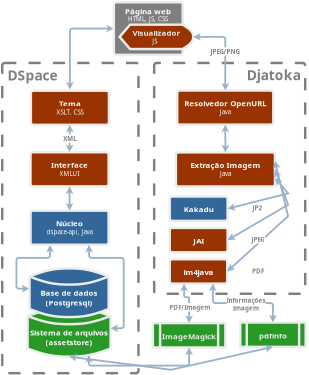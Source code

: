 <?xml version="1.0" encoding="UTF-8"?>
<dia:diagram xmlns:dia="http://www.lysator.liu.se/~alla/dia/">
  <dia:layer name="Background" visible="true" active="true">
    <dia:object type="Flowchart - Box" version="0" id="O0">
      <dia:attribute name="obj_pos">
        <dia:point val="3.801,5.777"/>
      </dia:attribute>
      <dia:attribute name="obj_bb">
        <dia:rectangle val="3.701,5.677;16.301,24.827"/>
      </dia:attribute>
      <dia:attribute name="elem_corner">
        <dia:point val="3.801,5.777"/>
      </dia:attribute>
      <dia:attribute name="elem_width">
        <dia:real val="12.401"/>
      </dia:attribute>
      <dia:attribute name="elem_height">
        <dia:real val="18.95"/>
      </dia:attribute>
      <dia:attribute name="border_width">
        <dia:real val="0.2"/>
      </dia:attribute>
      <dia:attribute name="border_color">
        <dia:color val="#7f7f7f"/>
      </dia:attribute>
      <dia:attribute name="show_background">
        <dia:boolean val="true"/>
      </dia:attribute>
      <dia:attribute name="line_style">
        <dia:enum val="1"/>
      </dia:attribute>
      <dia:attribute name="corner_radius">
        <dia:real val="0.2"/>
      </dia:attribute>
      <dia:attribute name="padding">
        <dia:real val="0.5"/>
      </dia:attribute>
      <dia:attribute name="text">
        <dia:composite type="text">
          <dia:attribute name="string">
            <dia:string>##</dia:string>
          </dia:attribute>
          <dia:attribute name="font">
            <dia:font family="UnDotum" style="80" name="Courier"/>
          </dia:attribute>
          <dia:attribute name="height">
            <dia:real val="0.8"/>
          </dia:attribute>
          <dia:attribute name="pos">
            <dia:point val="10.001,15.469"/>
          </dia:attribute>
          <dia:attribute name="color">
            <dia:color val="#000000"/>
          </dia:attribute>
          <dia:attribute name="alignment">
            <dia:enum val="1"/>
          </dia:attribute>
        </dia:composite>
      </dia:attribute>
    </dia:object>
    <dia:object type="Flowchart - Box" version="0" id="O1">
      <dia:attribute name="obj_pos">
        <dia:point val="-8.675,5.776"/>
      </dia:attribute>
      <dia:attribute name="obj_bb">
        <dia:rectangle val="-8.775,5.676;2.611,31.346"/>
      </dia:attribute>
      <dia:attribute name="elem_corner">
        <dia:point val="-8.675,5.776"/>
      </dia:attribute>
      <dia:attribute name="elem_width">
        <dia:real val="11.186"/>
      </dia:attribute>
      <dia:attribute name="elem_height">
        <dia:real val="25.47"/>
      </dia:attribute>
      <dia:attribute name="border_width">
        <dia:real val="0.2"/>
      </dia:attribute>
      <dia:attribute name="border_color">
        <dia:color val="#7f7f7f"/>
      </dia:attribute>
      <dia:attribute name="show_background">
        <dia:boolean val="true"/>
      </dia:attribute>
      <dia:attribute name="line_style">
        <dia:enum val="1"/>
      </dia:attribute>
      <dia:attribute name="corner_radius">
        <dia:real val="0.2"/>
      </dia:attribute>
      <dia:attribute name="padding">
        <dia:real val="0.5"/>
      </dia:attribute>
      <dia:attribute name="text">
        <dia:composite type="text">
          <dia:attribute name="string">
            <dia:string>##</dia:string>
          </dia:attribute>
          <dia:attribute name="font">
            <dia:font family="UnDotum" style="80" name="Courier"/>
          </dia:attribute>
          <dia:attribute name="height">
            <dia:real val="0.8"/>
          </dia:attribute>
          <dia:attribute name="pos">
            <dia:point val="-3.082,18.729"/>
          </dia:attribute>
          <dia:attribute name="color">
            <dia:color val="#000000"/>
          </dia:attribute>
          <dia:attribute name="alignment">
            <dia:enum val="1"/>
          </dia:attribute>
        </dia:composite>
      </dia:attribute>
    </dia:object>
    <dia:object type="Standard - Text" version="1" id="O2">
      <dia:attribute name="obj_pos">
        <dia:point val="21.8,-3.725"/>
      </dia:attribute>
      <dia:attribute name="obj_bb">
        <dia:rectangle val="21.8,-4.099;21.8,-3.351"/>
      </dia:attribute>
      <dia:attribute name="text">
        <dia:composite type="text">
          <dia:attribute name="string">
            <dia:string>##</dia:string>
          </dia:attribute>
          <dia:attribute name="font">
            <dia:font family="sans" style="0" name="Helvetica"/>
          </dia:attribute>
          <dia:attribute name="height">
            <dia:real val="0.8"/>
          </dia:attribute>
          <dia:attribute name="pos">
            <dia:point val="21.8,-3.504"/>
          </dia:attribute>
          <dia:attribute name="color">
            <dia:color val="#000000"/>
          </dia:attribute>
          <dia:attribute name="alignment">
            <dia:enum val="1"/>
          </dia:attribute>
        </dia:composite>
      </dia:attribute>
      <dia:attribute name="valign">
        <dia:enum val="2"/>
      </dia:attribute>
      <dia:attribute name="fill_color">
        <dia:color val="#ffffff"/>
      </dia:attribute>
      <dia:attribute name="show_background">
        <dia:boolean val="true"/>
      </dia:attribute>
    </dia:object>
    <dia:object type="Standard - Text" version="1" id="O3">
      <dia:attribute name="obj_pos">
        <dia:point val="17.854,9.757"/>
      </dia:attribute>
      <dia:attribute name="obj_bb">
        <dia:rectangle val="17.854,9.162;17.854,9.91"/>
      </dia:attribute>
      <dia:attribute name="text">
        <dia:composite type="text">
          <dia:attribute name="string">
            <dia:string>##</dia:string>
          </dia:attribute>
          <dia:attribute name="font">
            <dia:font family="sans" style="0" name="Helvetica"/>
          </dia:attribute>
          <dia:attribute name="height">
            <dia:real val="0.8"/>
          </dia:attribute>
          <dia:attribute name="pos">
            <dia:point val="17.854,9.757"/>
          </dia:attribute>
          <dia:attribute name="color">
            <dia:color val="#000000"/>
          </dia:attribute>
          <dia:attribute name="alignment">
            <dia:enum val="0"/>
          </dia:attribute>
        </dia:composite>
      </dia:attribute>
      <dia:attribute name="valign">
        <dia:enum val="3"/>
      </dia:attribute>
    </dia:object>
    <dia:object type="Standard - ZigZagLine" version="1" id="O4">
      <dia:attribute name="obj_pos">
        <dia:point val="-4.748,20.702"/>
      </dia:attribute>
      <dia:attribute name="obj_bb">
        <dia:rectangle val="-7.51,20.627;-4.43,24.626"/>
      </dia:attribute>
      <dia:attribute name="orth_points">
        <dia:point val="-4.748,20.702"/>
        <dia:point val="-4.748,21.702"/>
        <dia:point val="-7.435,21.702"/>
        <dia:point val="-7.435,24.308"/>
        <dia:point val="-6.435,24.308"/>
      </dia:attribute>
      <dia:attribute name="orth_orient">
        <dia:enum val="1"/>
        <dia:enum val="0"/>
        <dia:enum val="1"/>
        <dia:enum val="0"/>
      </dia:attribute>
      <dia:attribute name="autorouting">
        <dia:boolean val="true"/>
      </dia:attribute>
      <dia:attribute name="line_color">
        <dia:color val="#99b1c9"/>
      </dia:attribute>
      <dia:attribute name="line_width">
        <dia:real val="0.15"/>
      </dia:attribute>
      <dia:attribute name="start_arrow">
        <dia:enum val="22"/>
      </dia:attribute>
      <dia:attribute name="start_arrow_length">
        <dia:real val="0.3"/>
      </dia:attribute>
      <dia:attribute name="start_arrow_width">
        <dia:real val="0.3"/>
      </dia:attribute>
      <dia:attribute name="end_arrow">
        <dia:enum val="22"/>
      </dia:attribute>
      <dia:attribute name="end_arrow_length">
        <dia:real val="0.3"/>
      </dia:attribute>
      <dia:attribute name="end_arrow_width">
        <dia:real val="0.3"/>
      </dia:attribute>
      <dia:attribute name="corner_radius">
        <dia:real val="0.2"/>
      </dia:attribute>
      <dia:connections>
        <dia:connection handle="0" to="O8" connection="12"/>
        <dia:connection handle="1" to="O6" connection="7"/>
      </dia:connections>
    </dia:object>
    <dia:group>
      <dia:object type="Flowchart - Magnetic Disk" version="1" id="O5">
        <dia:attribute name="obj_pos">
          <dia:point val="-6.435,25.891"/>
        </dia:attribute>
        <dia:attribute name="obj_bb">
          <dia:rectangle val="-6.535,25.791;0.165,29.992"/>
        </dia:attribute>
        <dia:attribute name="meta">
          <dia:composite type="dict"/>
        </dia:attribute>
        <dia:attribute name="elem_corner">
          <dia:point val="-6.435,25.891"/>
        </dia:attribute>
        <dia:attribute name="elem_width">
          <dia:real val="6.5"/>
        </dia:attribute>
        <dia:attribute name="elem_height">
          <dia:real val="4.0"/>
        </dia:attribute>
        <dia:attribute name="line_width">
          <dia:real val="0.2"/>
        </dia:attribute>
        <dia:attribute name="line_colour">
          <dia:color val="#ececec"/>
        </dia:attribute>
        <dia:attribute name="fill_colour">
          <dia:color val="#289927"/>
        </dia:attribute>
        <dia:attribute name="show_background">
          <dia:boolean val="true"/>
        </dia:attribute>
        <dia:attribute name="line_style">
          <dia:enum val="0"/>
          <dia:real val="1"/>
        </dia:attribute>
        <dia:attribute name="padding">
          <dia:real val="0.1"/>
        </dia:attribute>
        <dia:attribute name="text">
          <dia:composite type="text">
            <dia:attribute name="string">
              <dia:string>#Sistema de arquivos
(assetstore)#</dia:string>
            </dia:attribute>
            <dia:attribute name="font">
              <dia:font family="UnDotum" style="80" name="Courier"/>
            </dia:attribute>
            <dia:attribute name="height">
              <dia:real val="0.8"/>
            </dia:attribute>
            <dia:attribute name="pos">
              <dia:point val="-3.185,28.065"/>
            </dia:attribute>
            <dia:attribute name="color">
              <dia:color val="#ffffff"/>
            </dia:attribute>
            <dia:attribute name="alignment">
              <dia:enum val="1"/>
            </dia:attribute>
          </dia:composite>
        </dia:attribute>
        <dia:attribute name="flip_horizontal">
          <dia:boolean val="false"/>
        </dia:attribute>
        <dia:attribute name="flip_vertical">
          <dia:boolean val="false"/>
        </dia:attribute>
        <dia:attribute name="subscale">
          <dia:real val="1"/>
        </dia:attribute>
      </dia:object>
      <dia:object type="Flowchart - Magnetic Disk" version="1" id="O6">
        <dia:attribute name="obj_pos">
          <dia:point val="-6.435,22.641"/>
        </dia:attribute>
        <dia:attribute name="obj_bb">
          <dia:rectangle val="-6.535,22.541;0.165,26.742"/>
        </dia:attribute>
        <dia:attribute name="meta">
          <dia:composite type="dict"/>
        </dia:attribute>
        <dia:attribute name="elem_corner">
          <dia:point val="-6.435,22.641"/>
        </dia:attribute>
        <dia:attribute name="elem_width">
          <dia:real val="6.5"/>
        </dia:attribute>
        <dia:attribute name="elem_height">
          <dia:real val="4.0"/>
        </dia:attribute>
        <dia:attribute name="line_width">
          <dia:real val="0.2"/>
        </dia:attribute>
        <dia:attribute name="line_colour">
          <dia:color val="#ececec"/>
        </dia:attribute>
        <dia:attribute name="fill_colour">
          <dia:color val="#336799"/>
        </dia:attribute>
        <dia:attribute name="show_background">
          <dia:boolean val="true"/>
        </dia:attribute>
        <dia:attribute name="line_style">
          <dia:enum val="0"/>
          <dia:real val="1"/>
        </dia:attribute>
        <dia:attribute name="padding">
          <dia:real val="0.1"/>
        </dia:attribute>
        <dia:attribute name="text">
          <dia:composite type="text">
            <dia:attribute name="string">
              <dia:string>#Base de dados
(Postgresql)#</dia:string>
            </dia:attribute>
            <dia:attribute name="font">
              <dia:font family="UnDotum" style="80" name="Courier"/>
            </dia:attribute>
            <dia:attribute name="height">
              <dia:real val="0.8"/>
            </dia:attribute>
            <dia:attribute name="pos">
              <dia:point val="-3.185,24.815"/>
            </dia:attribute>
            <dia:attribute name="color">
              <dia:color val="#ffffff"/>
            </dia:attribute>
            <dia:attribute name="alignment">
              <dia:enum val="1"/>
            </dia:attribute>
          </dia:composite>
        </dia:attribute>
        <dia:attribute name="flip_horizontal">
          <dia:boolean val="false"/>
        </dia:attribute>
        <dia:attribute name="flip_vertical">
          <dia:boolean val="false"/>
        </dia:attribute>
        <dia:attribute name="subscale">
          <dia:real val="1"/>
        </dia:attribute>
      </dia:object>
    </dia:group>
    <dia:object type="Standard - Text" version="1" id="O7">
      <dia:attribute name="obj_pos">
        <dia:point val="-5.524,15.668"/>
      </dia:attribute>
      <dia:attribute name="obj_bb">
        <dia:rectangle val="-5.524,15.668;-5.524,16.285"/>
      </dia:attribute>
      <dia:attribute name="text">
        <dia:composite type="text">
          <dia:attribute name="string">
            <dia:string>##</dia:string>
          </dia:attribute>
          <dia:attribute name="font">
            <dia:font family="UnDotum" style="0" name="Courier"/>
          </dia:attribute>
          <dia:attribute name="height">
            <dia:real val="0.635"/>
          </dia:attribute>
          <dia:attribute name="pos">
            <dia:point val="-5.524,16.158"/>
          </dia:attribute>
          <dia:attribute name="color">
            <dia:color val="#000000"/>
          </dia:attribute>
          <dia:attribute name="alignment">
            <dia:enum val="1"/>
          </dia:attribute>
        </dia:composite>
      </dia:attribute>
      <dia:attribute name="valign">
        <dia:enum val="0"/>
      </dia:attribute>
      <dia:attribute name="fill_color">
        <dia:color val="#4388cc"/>
      </dia:attribute>
      <dia:attribute name="show_background">
        <dia:boolean val="true"/>
      </dia:attribute>
    </dia:object>
    <dia:object type="Flowchart - Box" version="0" id="O8">
      <dia:attribute name="obj_pos">
        <dia:point val="-6.35,17.902"/>
      </dia:attribute>
      <dia:attribute name="obj_bb">
        <dia:rectangle val="-6.45,17.802;0.159,20.802"/>
      </dia:attribute>
      <dia:attribute name="elem_corner">
        <dia:point val="-6.35,17.902"/>
      </dia:attribute>
      <dia:attribute name="elem_width">
        <dia:real val="6.41"/>
      </dia:attribute>
      <dia:attribute name="elem_height">
        <dia:real val="2.8"/>
      </dia:attribute>
      <dia:attribute name="border_width">
        <dia:real val="0.2"/>
      </dia:attribute>
      <dia:attribute name="border_color">
        <dia:color val="#ececec"/>
      </dia:attribute>
      <dia:attribute name="inner_color">
        <dia:color val="#336799"/>
      </dia:attribute>
      <dia:attribute name="show_background">
        <dia:boolean val="true"/>
      </dia:attribute>
      <dia:attribute name="corner_radius">
        <dia:real val="0.2"/>
      </dia:attribute>
      <dia:attribute name="padding">
        <dia:real val="0.5"/>
      </dia:attribute>
      <dia:attribute name="text">
        <dia:composite type="text">
          <dia:attribute name="string">
            <dia:string>#Núcleo
#</dia:string>
          </dia:attribute>
          <dia:attribute name="font">
            <dia:font family="UnDotum" style="80" name="Courier"/>
          </dia:attribute>
          <dia:attribute name="height">
            <dia:real val="0.8"/>
          </dia:attribute>
          <dia:attribute name="pos">
            <dia:point val="-3.145,19.119"/>
          </dia:attribute>
          <dia:attribute name="color">
            <dia:color val="#ffffff"/>
          </dia:attribute>
          <dia:attribute name="alignment">
            <dia:enum val="1"/>
          </dia:attribute>
        </dia:composite>
      </dia:attribute>
    </dia:object>
    <dia:object type="Standard - Text" version="1" id="O9">
      <dia:attribute name="obj_pos">
        <dia:point val="-3.145,19.302"/>
      </dia:attribute>
      <dia:attribute name="obj_bb">
        <dia:rectangle val="-4.983,19.302;-1.308,19.919"/>
      </dia:attribute>
      <dia:attribute name="text">
        <dia:composite type="text">
          <dia:attribute name="string">
            <dia:string>#dspace-api, Java#</dia:string>
          </dia:attribute>
          <dia:attribute name="font">
            <dia:font family="UnDotum" style="0" name="Courier"/>
          </dia:attribute>
          <dia:attribute name="height">
            <dia:real val="0.635"/>
          </dia:attribute>
          <dia:attribute name="pos">
            <dia:point val="-3.145,19.792"/>
          </dia:attribute>
          <dia:attribute name="color">
            <dia:color val="#ffffff"/>
          </dia:attribute>
          <dia:attribute name="alignment">
            <dia:enum val="1"/>
          </dia:attribute>
        </dia:composite>
      </dia:attribute>
      <dia:attribute name="valign">
        <dia:enum val="0"/>
      </dia:attribute>
      <dia:connections>
        <dia:connection handle="0" to="O8" connection="16"/>
      </dia:connections>
    </dia:object>
    <dia:object type="Flowchart - Box" version="0" id="O10">
      <dia:attribute name="obj_pos">
        <dia:point val="-6.352,13.104"/>
      </dia:attribute>
      <dia:attribute name="obj_bb">
        <dia:rectangle val="-6.452,13.004;0.157,16.004"/>
      </dia:attribute>
      <dia:attribute name="elem_corner">
        <dia:point val="-6.352,13.104"/>
      </dia:attribute>
      <dia:attribute name="elem_width">
        <dia:real val="6.41"/>
      </dia:attribute>
      <dia:attribute name="elem_height">
        <dia:real val="2.8"/>
      </dia:attribute>
      <dia:attribute name="border_width">
        <dia:real val="0.2"/>
      </dia:attribute>
      <dia:attribute name="border_color">
        <dia:color val="#ececec"/>
      </dia:attribute>
      <dia:attribute name="inner_color">
        <dia:color val="#993400"/>
      </dia:attribute>
      <dia:attribute name="show_background">
        <dia:boolean val="true"/>
      </dia:attribute>
      <dia:attribute name="corner_radius">
        <dia:real val="0.2"/>
      </dia:attribute>
      <dia:attribute name="padding">
        <dia:real val="0.5"/>
      </dia:attribute>
      <dia:attribute name="text">
        <dia:composite type="text">
          <dia:attribute name="string">
            <dia:string>#Interface
#</dia:string>
          </dia:attribute>
          <dia:attribute name="font">
            <dia:font family="UnDotum" style="80" name="Courier"/>
          </dia:attribute>
          <dia:attribute name="height">
            <dia:real val="0.8"/>
          </dia:attribute>
          <dia:attribute name="pos">
            <dia:point val="-3.148,14.321"/>
          </dia:attribute>
          <dia:attribute name="color">
            <dia:color val="#ffffff"/>
          </dia:attribute>
          <dia:attribute name="alignment">
            <dia:enum val="1"/>
          </dia:attribute>
        </dia:composite>
      </dia:attribute>
    </dia:object>
    <dia:object type="Flowchart - Box" version="0" id="O11">
      <dia:attribute name="obj_pos">
        <dia:point val="-6.323,8.056"/>
      </dia:attribute>
      <dia:attribute name="obj_bb">
        <dia:rectangle val="-6.423,7.956;0.187,10.956"/>
      </dia:attribute>
      <dia:attribute name="elem_corner">
        <dia:point val="-6.323,8.056"/>
      </dia:attribute>
      <dia:attribute name="elem_width">
        <dia:real val="6.41"/>
      </dia:attribute>
      <dia:attribute name="elem_height">
        <dia:real val="2.8"/>
      </dia:attribute>
      <dia:attribute name="border_width">
        <dia:real val="0.2"/>
      </dia:attribute>
      <dia:attribute name="border_color">
        <dia:color val="#ececec"/>
      </dia:attribute>
      <dia:attribute name="inner_color">
        <dia:color val="#993400"/>
      </dia:attribute>
      <dia:attribute name="show_background">
        <dia:boolean val="true"/>
      </dia:attribute>
      <dia:attribute name="corner_radius">
        <dia:real val="0.2"/>
      </dia:attribute>
      <dia:attribute name="padding">
        <dia:real val="0.5"/>
      </dia:attribute>
      <dia:attribute name="text">
        <dia:composite type="text">
          <dia:attribute name="string">
            <dia:string>#Tema
#</dia:string>
          </dia:attribute>
          <dia:attribute name="font">
            <dia:font family="UnDotum" style="80" name="Courier"/>
          </dia:attribute>
          <dia:attribute name="height">
            <dia:real val="0.8"/>
          </dia:attribute>
          <dia:attribute name="pos">
            <dia:point val="-3.118,9.273"/>
          </dia:attribute>
          <dia:attribute name="color">
            <dia:color val="#ffffff"/>
          </dia:attribute>
          <dia:attribute name="alignment">
            <dia:enum val="1"/>
          </dia:attribute>
        </dia:composite>
      </dia:attribute>
    </dia:object>
    <dia:object type="Standard - ZigZagLine" version="1" id="O12">
      <dia:attribute name="obj_pos">
        <dia:point val="-3.148,15.904"/>
      </dia:attribute>
      <dia:attribute name="obj_bb">
        <dia:rectangle val="-3.465,15.829;-2.828,17.977"/>
      </dia:attribute>
      <dia:attribute name="orth_points">
        <dia:point val="-3.148,15.904"/>
        <dia:point val="-3.148,16.903"/>
        <dia:point val="-3.145,16.903"/>
        <dia:point val="-3.145,17.902"/>
      </dia:attribute>
      <dia:attribute name="orth_orient">
        <dia:enum val="1"/>
        <dia:enum val="0"/>
        <dia:enum val="1"/>
      </dia:attribute>
      <dia:attribute name="autorouting">
        <dia:boolean val="true"/>
      </dia:attribute>
      <dia:attribute name="line_color">
        <dia:color val="#99b1c9"/>
      </dia:attribute>
      <dia:attribute name="line_width">
        <dia:real val="0.15"/>
      </dia:attribute>
      <dia:attribute name="start_arrow">
        <dia:enum val="22"/>
      </dia:attribute>
      <dia:attribute name="start_arrow_length">
        <dia:real val="0.3"/>
      </dia:attribute>
      <dia:attribute name="start_arrow_width">
        <dia:real val="0.3"/>
      </dia:attribute>
      <dia:attribute name="end_arrow">
        <dia:enum val="22"/>
      </dia:attribute>
      <dia:attribute name="end_arrow_length">
        <dia:real val="0.3"/>
      </dia:attribute>
      <dia:attribute name="end_arrow_width">
        <dia:real val="0.3"/>
      </dia:attribute>
      <dia:attribute name="corner_radius">
        <dia:real val="0.2"/>
      </dia:attribute>
      <dia:connections>
        <dia:connection handle="0" to="O10" connection="13"/>
        <dia:connection handle="1" to="O8" connection="2"/>
      </dia:connections>
    </dia:object>
    <dia:object type="Standard - Line" version="0" id="O13">
      <dia:attribute name="obj_pos">
        <dia:point val="-3.148,13.104"/>
      </dia:attribute>
      <dia:attribute name="obj_bb">
        <dia:rectangle val="-3.457,10.78;-2.809,13.18"/>
      </dia:attribute>
      <dia:attribute name="conn_endpoints">
        <dia:point val="-3.148,13.104"/>
        <dia:point val="-3.118,10.855"/>
      </dia:attribute>
      <dia:attribute name="numcp">
        <dia:int val="1"/>
      </dia:attribute>
      <dia:attribute name="line_color">
        <dia:color val="#99b1c9"/>
      </dia:attribute>
      <dia:attribute name="line_width">
        <dia:real val="0.15"/>
      </dia:attribute>
      <dia:attribute name="start_arrow">
        <dia:enum val="22"/>
      </dia:attribute>
      <dia:attribute name="start_arrow_length">
        <dia:real val="0.3"/>
      </dia:attribute>
      <dia:attribute name="start_arrow_width">
        <dia:real val="0.3"/>
      </dia:attribute>
      <dia:attribute name="end_arrow">
        <dia:enum val="22"/>
      </dia:attribute>
      <dia:attribute name="end_arrow_length">
        <dia:real val="0.3"/>
      </dia:attribute>
      <dia:attribute name="end_arrow_width">
        <dia:real val="0.3"/>
      </dia:attribute>
      <dia:connections>
        <dia:connection handle="0" to="O10" connection="2"/>
        <dia:connection handle="1" to="O11" connection="13"/>
      </dia:connections>
    </dia:object>
    <dia:object type="Standard - Text" version="1" id="O14">
      <dia:attribute name="obj_pos">
        <dia:point val="-3.118,9.456"/>
      </dia:attribute>
      <dia:attribute name="obj_bb">
        <dia:rectangle val="-4.293,9.456;-1.943,10.073"/>
      </dia:attribute>
      <dia:attribute name="text">
        <dia:composite type="text">
          <dia:attribute name="string">
            <dia:string>#XSLT, CSS#</dia:string>
          </dia:attribute>
          <dia:attribute name="font">
            <dia:font family="UnDotum" style="0" name="Courier"/>
          </dia:attribute>
          <dia:attribute name="height">
            <dia:real val="0.635"/>
          </dia:attribute>
          <dia:attribute name="pos">
            <dia:point val="-3.118,9.946"/>
          </dia:attribute>
          <dia:attribute name="color">
            <dia:color val="#ffffff"/>
          </dia:attribute>
          <dia:attribute name="alignment">
            <dia:enum val="1"/>
          </dia:attribute>
        </dia:composite>
      </dia:attribute>
      <dia:attribute name="valign">
        <dia:enum val="0"/>
      </dia:attribute>
      <dia:connections>
        <dia:connection handle="0" to="O11" connection="16"/>
      </dia:connections>
    </dia:object>
    <dia:object type="Standard - ZigZagLine" version="1" id="O15">
      <dia:attribute name="obj_pos">
        <dia:point val="0.49,2.948"/>
      </dia:attribute>
      <dia:attribute name="obj_bb">
        <dia:rectangle val="-3.436,2.631;0.565,8.03"/>
      </dia:attribute>
      <dia:attribute name="orth_points">
        <dia:point val="0.49,2.948"/>
        <dia:point val="-3.118,2.948"/>
        <dia:point val="-3.118,7.955"/>
      </dia:attribute>
      <dia:attribute name="orth_orient">
        <dia:enum val="0"/>
        <dia:enum val="1"/>
      </dia:attribute>
      <dia:attribute name="autorouting">
        <dia:boolean val="true"/>
      </dia:attribute>
      <dia:attribute name="line_color">
        <dia:color val="#99b1c9"/>
      </dia:attribute>
      <dia:attribute name="line_width">
        <dia:real val="0.15"/>
      </dia:attribute>
      <dia:attribute name="start_arrow">
        <dia:enum val="22"/>
      </dia:attribute>
      <dia:attribute name="start_arrow_length">
        <dia:real val="0.3"/>
      </dia:attribute>
      <dia:attribute name="start_arrow_width">
        <dia:real val="0.3"/>
      </dia:attribute>
      <dia:attribute name="end_arrow">
        <dia:enum val="22"/>
      </dia:attribute>
      <dia:attribute name="end_arrow_length">
        <dia:real val="0.3"/>
      </dia:attribute>
      <dia:attribute name="end_arrow_width">
        <dia:real val="0.3"/>
      </dia:attribute>
      <dia:attribute name="corner_radius">
        <dia:real val="0.2"/>
      </dia:attribute>
      <dia:connections>
        <dia:connection handle="0" to="O16" connection="7"/>
        <dia:connection handle="1" to="O11" connection="16"/>
      </dia:connections>
    </dia:object>
    <dia:group>
      <dia:object type="Flowchart - Box" version="0" id="O16">
        <dia:attribute name="obj_pos">
          <dia:point val="0.49,0.788"/>
        </dia:attribute>
        <dia:attribute name="obj_bb">
          <dia:rectangle val="0.39,0.688;6.245,5.209"/>
        </dia:attribute>
        <dia:attribute name="elem_corner">
          <dia:point val="0.49,0.788"/>
        </dia:attribute>
        <dia:attribute name="elem_width">
          <dia:real val="5.654"/>
        </dia:attribute>
        <dia:attribute name="elem_height">
          <dia:real val="4.321"/>
        </dia:attribute>
        <dia:attribute name="border_width">
          <dia:real val="0.2"/>
        </dia:attribute>
        <dia:attribute name="border_color">
          <dia:color val="#ececec"/>
        </dia:attribute>
        <dia:attribute name="inner_color">
          <dia:color val="#7f7f7f"/>
        </dia:attribute>
        <dia:attribute name="show_background">
          <dia:boolean val="true"/>
        </dia:attribute>
        <dia:attribute name="corner_radius">
          <dia:real val="0.2"/>
        </dia:attribute>
        <dia:attribute name="padding">
          <dia:real val="0.5"/>
        </dia:attribute>
        <dia:attribute name="text">
          <dia:composite type="text">
            <dia:attribute name="string">
              <dia:string>##</dia:string>
            </dia:attribute>
            <dia:attribute name="font">
              <dia:font family="UnDotum" style="80" name="Courier"/>
            </dia:attribute>
            <dia:attribute name="height">
              <dia:real val="0.8"/>
            </dia:attribute>
            <dia:attribute name="pos">
              <dia:point val="3.317,3.166"/>
            </dia:attribute>
            <dia:attribute name="color">
              <dia:color val="#ffffff"/>
            </dia:attribute>
            <dia:attribute name="alignment">
              <dia:enum val="1"/>
            </dia:attribute>
          </dia:composite>
        </dia:attribute>
      </dia:object>
      <dia:object type="Standard - Text" version="1" id="O17">
        <dia:attribute name="obj_pos">
          <dia:point val="3.293,1.812"/>
        </dia:attribute>
        <dia:attribute name="obj_bb">
          <dia:rectangle val="1.626,1.812;4.961,2.429"/>
        </dia:attribute>
        <dia:attribute name="text">
          <dia:composite type="text">
            <dia:attribute name="string">
              <dia:string>#HTML, JS, CSS#</dia:string>
            </dia:attribute>
            <dia:attribute name="font">
              <dia:font family="UnDotum" style="0" name="Courier"/>
            </dia:attribute>
            <dia:attribute name="height">
              <dia:real val="0.635"/>
            </dia:attribute>
            <dia:attribute name="pos">
              <dia:point val="3.293,2.302"/>
            </dia:attribute>
            <dia:attribute name="color">
              <dia:color val="#ffffff"/>
            </dia:attribute>
            <dia:attribute name="alignment">
              <dia:enum val="1"/>
            </dia:attribute>
          </dia:composite>
        </dia:attribute>
        <dia:attribute name="valign">
          <dia:enum val="0"/>
        </dia:attribute>
      </dia:object>
      <dia:object type="Flowchart - Display" version="1" id="O18">
        <dia:attribute name="obj_pos">
          <dia:point val="1.026,2.631"/>
        </dia:attribute>
        <dia:attribute name="obj_bb">
          <dia:rectangle val="0.895,2.531;7.041,4.731"/>
        </dia:attribute>
        <dia:attribute name="meta">
          <dia:composite type="dict"/>
        </dia:attribute>
        <dia:attribute name="elem_corner">
          <dia:point val="1.026,2.631"/>
        </dia:attribute>
        <dia:attribute name="elem_width">
          <dia:real val="5.915"/>
        </dia:attribute>
        <dia:attribute name="elem_height">
          <dia:real val="2.0"/>
        </dia:attribute>
        <dia:attribute name="line_width">
          <dia:real val="0.2"/>
        </dia:attribute>
        <dia:attribute name="line_colour">
          <dia:color val="#ececec"/>
        </dia:attribute>
        <dia:attribute name="fill_colour">
          <dia:color val="#993400"/>
        </dia:attribute>
        <dia:attribute name="show_background">
          <dia:boolean val="true"/>
        </dia:attribute>
        <dia:attribute name="line_style">
          <dia:enum val="0"/>
          <dia:real val="1"/>
        </dia:attribute>
        <dia:attribute name="padding">
          <dia:real val="0.1"/>
        </dia:attribute>
        <dia:attribute name="text">
          <dia:composite type="text">
            <dia:attribute name="string">
              <dia:string>#Visualizador
#</dia:string>
            </dia:attribute>
            <dia:attribute name="font">
              <dia:font family="UnDotum" style="80" name="Courier"/>
            </dia:attribute>
            <dia:attribute name="height">
              <dia:real val="0.8"/>
            </dia:attribute>
            <dia:attribute name="pos">
              <dia:point val="3.984,3.471"/>
            </dia:attribute>
            <dia:attribute name="color">
              <dia:color val="#ececec"/>
            </dia:attribute>
            <dia:attribute name="alignment">
              <dia:enum val="1"/>
            </dia:attribute>
          </dia:composite>
        </dia:attribute>
        <dia:attribute name="flip_horizontal">
          <dia:boolean val="false"/>
        </dia:attribute>
        <dia:attribute name="flip_vertical">
          <dia:boolean val="false"/>
        </dia:attribute>
        <dia:attribute name="subscale">
          <dia:real val="1"/>
        </dia:attribute>
      </dia:object>
      <dia:object type="Standard - Text" version="1" id="O19">
        <dia:attribute name="obj_pos">
          <dia:point val="4.829,3.631"/>
        </dia:attribute>
        <dia:attribute name="obj_bb">
          <dia:rectangle val="3.655,3.631;6.003,4.248"/>
        </dia:attribute>
        <dia:attribute name="text">
          <dia:composite type="text">
            <dia:attribute name="string">
              <dia:string>#JS            #</dia:string>
            </dia:attribute>
            <dia:attribute name="font">
              <dia:font family="UnDotum" style="0" name="Courier"/>
            </dia:attribute>
            <dia:attribute name="height">
              <dia:real val="0.635"/>
            </dia:attribute>
            <dia:attribute name="pos">
              <dia:point val="4.829,4.121"/>
            </dia:attribute>
            <dia:attribute name="color">
              <dia:color val="#ffffff"/>
            </dia:attribute>
            <dia:attribute name="alignment">
              <dia:enum val="1"/>
            </dia:attribute>
          </dia:composite>
        </dia:attribute>
        <dia:attribute name="valign">
          <dia:enum val="0"/>
        </dia:attribute>
        <dia:connections>
          <dia:connection handle="0" to="O18" connection="16"/>
        </dia:connections>
      </dia:object>
      <dia:object type="Standard - Text" version="1" id="O20">
        <dia:attribute name="obj_pos">
          <dia:point val="3.288,1.085"/>
        </dia:attribute>
        <dia:attribute name="obj_bb">
          <dia:rectangle val="1.632,1.085;4.944,1.865"/>
        </dia:attribute>
        <dia:attribute name="text">
          <dia:composite type="text">
            <dia:attribute name="string">
              <dia:string>#Página web#</dia:string>
            </dia:attribute>
            <dia:attribute name="font">
              <dia:font family="UnDotum" style="80" name="Courier"/>
            </dia:attribute>
            <dia:attribute name="height">
              <dia:real val="0.8"/>
            </dia:attribute>
            <dia:attribute name="pos">
              <dia:point val="3.288,1.702"/>
            </dia:attribute>
            <dia:attribute name="color">
              <dia:color val="#ffffff"/>
            </dia:attribute>
            <dia:attribute name="alignment">
              <dia:enum val="1"/>
            </dia:attribute>
          </dia:composite>
        </dia:attribute>
        <dia:attribute name="valign">
          <dia:enum val="0"/>
        </dia:attribute>
      </dia:object>
    </dia:group>
    <dia:object type="Flowchart - Box" version="0" id="O21">
      <dia:attribute name="obj_pos">
        <dia:point val="6.051,8.04"/>
      </dia:attribute>
      <dia:attribute name="obj_bb">
        <dia:rectangle val="5.951,7.94;13.326,10.94"/>
      </dia:attribute>
      <dia:attribute name="elem_corner">
        <dia:point val="6.051,8.04"/>
      </dia:attribute>
      <dia:attribute name="elem_width">
        <dia:real val="7.175"/>
      </dia:attribute>
      <dia:attribute name="elem_height">
        <dia:real val="2.8"/>
      </dia:attribute>
      <dia:attribute name="border_width">
        <dia:real val="0.2"/>
      </dia:attribute>
      <dia:attribute name="border_color">
        <dia:color val="#ececec"/>
      </dia:attribute>
      <dia:attribute name="inner_color">
        <dia:color val="#993400"/>
      </dia:attribute>
      <dia:attribute name="show_background">
        <dia:boolean val="true"/>
      </dia:attribute>
      <dia:attribute name="corner_radius">
        <dia:real val="0.2"/>
      </dia:attribute>
      <dia:attribute name="padding">
        <dia:real val="0.5"/>
      </dia:attribute>
      <dia:attribute name="text">
        <dia:composite type="text">
          <dia:attribute name="string">
            <dia:string>#Resolvedor OpenURL
#</dia:string>
          </dia:attribute>
          <dia:attribute name="font">
            <dia:font family="UnDotum" style="80" name="Courier"/>
          </dia:attribute>
          <dia:attribute name="height">
            <dia:real val="0.8"/>
          </dia:attribute>
          <dia:attribute name="pos">
            <dia:point val="9.638,9.257"/>
          </dia:attribute>
          <dia:attribute name="color">
            <dia:color val="#ffffff"/>
          </dia:attribute>
          <dia:attribute name="alignment">
            <dia:enum val="1"/>
          </dia:attribute>
        </dia:composite>
      </dia:attribute>
    </dia:object>
    <dia:object type="Standard - Text" version="1" id="O22">
      <dia:attribute name="obj_pos">
        <dia:point val="9.638,9.44"/>
      </dia:attribute>
      <dia:attribute name="obj_bb">
        <dia:rectangle val="9.151,9.44;10.126,10.057"/>
      </dia:attribute>
      <dia:attribute name="text">
        <dia:composite type="text">
          <dia:attribute name="string">
            <dia:string>#Java#</dia:string>
          </dia:attribute>
          <dia:attribute name="font">
            <dia:font family="UnDotum" style="0" name="Courier"/>
          </dia:attribute>
          <dia:attribute name="height">
            <dia:real val="0.635"/>
          </dia:attribute>
          <dia:attribute name="pos">
            <dia:point val="9.638,9.93"/>
          </dia:attribute>
          <dia:attribute name="color">
            <dia:color val="#ffffff"/>
          </dia:attribute>
          <dia:attribute name="alignment">
            <dia:enum val="1"/>
          </dia:attribute>
        </dia:composite>
      </dia:attribute>
      <dia:attribute name="valign">
        <dia:enum val="0"/>
      </dia:attribute>
      <dia:connections>
        <dia:connection handle="0" to="O21" connection="16"/>
      </dia:connections>
    </dia:object>
    <dia:object type="Flowchart - Box" version="0" id="O23">
      <dia:attribute name="obj_pos">
        <dia:point val="5.584,13.119"/>
      </dia:attribute>
      <dia:attribute name="obj_bb">
        <dia:rectangle val="5.484,13.019;13.819,16.019"/>
      </dia:attribute>
      <dia:attribute name="elem_corner">
        <dia:point val="5.584,13.119"/>
      </dia:attribute>
      <dia:attribute name="elem_width">
        <dia:real val="8.135"/>
      </dia:attribute>
      <dia:attribute name="elem_height">
        <dia:real val="2.8"/>
      </dia:attribute>
      <dia:attribute name="border_width">
        <dia:real val="0.2"/>
      </dia:attribute>
      <dia:attribute name="border_color">
        <dia:color val="#ececec"/>
      </dia:attribute>
      <dia:attribute name="inner_color">
        <dia:color val="#993400"/>
      </dia:attribute>
      <dia:attribute name="show_background">
        <dia:boolean val="true"/>
      </dia:attribute>
      <dia:attribute name="corner_radius">
        <dia:real val="0.2"/>
      </dia:attribute>
      <dia:attribute name="padding">
        <dia:real val="0.5"/>
      </dia:attribute>
      <dia:attribute name="text">
        <dia:composite type="text">
          <dia:attribute name="string">
            <dia:string>#Extração Imagem
#</dia:string>
          </dia:attribute>
          <dia:attribute name="font">
            <dia:font family="UnDotum" style="80" name="Courier"/>
          </dia:attribute>
          <dia:attribute name="height">
            <dia:real val="0.8"/>
          </dia:attribute>
          <dia:attribute name="pos">
            <dia:point val="9.651,14.336"/>
          </dia:attribute>
          <dia:attribute name="color">
            <dia:color val="#ffffff"/>
          </dia:attribute>
          <dia:attribute name="alignment">
            <dia:enum val="1"/>
          </dia:attribute>
        </dia:composite>
      </dia:attribute>
    </dia:object>
    <dia:object type="Standard - Text" version="1" id="O24">
      <dia:attribute name="obj_pos">
        <dia:point val="9.651,14.519"/>
      </dia:attribute>
      <dia:attribute name="obj_bb">
        <dia:rectangle val="9.164,14.519;10.139,15.136"/>
      </dia:attribute>
      <dia:attribute name="text">
        <dia:composite type="text">
          <dia:attribute name="string">
            <dia:string>#Java#</dia:string>
          </dia:attribute>
          <dia:attribute name="font">
            <dia:font family="UnDotum" style="0" name="Courier"/>
          </dia:attribute>
          <dia:attribute name="height">
            <dia:real val="0.635"/>
          </dia:attribute>
          <dia:attribute name="pos">
            <dia:point val="9.651,15.009"/>
          </dia:attribute>
          <dia:attribute name="color">
            <dia:color val="#ffffff"/>
          </dia:attribute>
          <dia:attribute name="alignment">
            <dia:enum val="1"/>
          </dia:attribute>
        </dia:composite>
      </dia:attribute>
      <dia:attribute name="valign">
        <dia:enum val="0"/>
      </dia:attribute>
      <dia:connections>
        <dia:connection handle="0" to="O23" connection="16"/>
      </dia:connections>
    </dia:object>
    <dia:object type="Flowchart - Box" version="0" id="O25">
      <dia:attribute name="obj_pos">
        <dia:point val="5.079,16.742"/>
      </dia:attribute>
      <dia:attribute name="obj_bb">
        <dia:rectangle val="4.979,16.642;9.928,18.842"/>
      </dia:attribute>
      <dia:attribute name="elem_corner">
        <dia:point val="5.079,16.742"/>
      </dia:attribute>
      <dia:attribute name="elem_width">
        <dia:real val="4.749"/>
      </dia:attribute>
      <dia:attribute name="elem_height">
        <dia:real val="2.0"/>
      </dia:attribute>
      <dia:attribute name="border_width">
        <dia:real val="0.2"/>
      </dia:attribute>
      <dia:attribute name="border_color">
        <dia:color val="#ececec"/>
      </dia:attribute>
      <dia:attribute name="inner_color">
        <dia:color val="#336799"/>
      </dia:attribute>
      <dia:attribute name="show_background">
        <dia:boolean val="true"/>
      </dia:attribute>
      <dia:attribute name="corner_radius">
        <dia:real val="0.2"/>
      </dia:attribute>
      <dia:attribute name="padding">
        <dia:real val="0.5"/>
      </dia:attribute>
      <dia:attribute name="text">
        <dia:composite type="text">
          <dia:attribute name="string">
            <dia:string>#Kakadu#</dia:string>
          </dia:attribute>
          <dia:attribute name="font">
            <dia:font family="UnDotum" style="80" name="Courier"/>
          </dia:attribute>
          <dia:attribute name="height">
            <dia:real val="0.8"/>
          </dia:attribute>
          <dia:attribute name="pos">
            <dia:point val="7.453,17.96"/>
          </dia:attribute>
          <dia:attribute name="color">
            <dia:color val="#ffffff"/>
          </dia:attribute>
          <dia:attribute name="alignment">
            <dia:enum val="1"/>
          </dia:attribute>
        </dia:composite>
      </dia:attribute>
    </dia:object>
    <dia:object type="Flowchart - Box" version="0" id="O26">
      <dia:attribute name="obj_pos">
        <dia:point val="5.079,19.318"/>
      </dia:attribute>
      <dia:attribute name="obj_bb">
        <dia:rectangle val="4.979,19.218;9.928,21.418"/>
      </dia:attribute>
      <dia:attribute name="elem_corner">
        <dia:point val="5.079,19.318"/>
      </dia:attribute>
      <dia:attribute name="elem_width">
        <dia:real val="4.749"/>
      </dia:attribute>
      <dia:attribute name="elem_height">
        <dia:real val="2.0"/>
      </dia:attribute>
      <dia:attribute name="border_width">
        <dia:real val="0.2"/>
      </dia:attribute>
      <dia:attribute name="border_color">
        <dia:color val="#ececec"/>
      </dia:attribute>
      <dia:attribute name="inner_color">
        <dia:color val="#993400"/>
      </dia:attribute>
      <dia:attribute name="show_background">
        <dia:boolean val="true"/>
      </dia:attribute>
      <dia:attribute name="corner_radius">
        <dia:real val="0.2"/>
      </dia:attribute>
      <dia:attribute name="padding">
        <dia:real val="0.5"/>
      </dia:attribute>
      <dia:attribute name="text">
        <dia:composite type="text">
          <dia:attribute name="string">
            <dia:string>#JAI#</dia:string>
          </dia:attribute>
          <dia:attribute name="font">
            <dia:font family="UnDotum" style="80" name="Courier"/>
          </dia:attribute>
          <dia:attribute name="height">
            <dia:real val="0.8"/>
          </dia:attribute>
          <dia:attribute name="pos">
            <dia:point val="7.453,20.535"/>
          </dia:attribute>
          <dia:attribute name="color">
            <dia:color val="#ffffff"/>
          </dia:attribute>
          <dia:attribute name="alignment">
            <dia:enum val="1"/>
          </dia:attribute>
        </dia:composite>
      </dia:attribute>
    </dia:object>
    <dia:object type="Flowchart - Box" version="0" id="O27">
      <dia:attribute name="obj_pos">
        <dia:point val="5.079,21.893"/>
      </dia:attribute>
      <dia:attribute name="obj_bb">
        <dia:rectangle val="4.979,21.793;9.898,23.993"/>
      </dia:attribute>
      <dia:attribute name="elem_corner">
        <dia:point val="5.079,21.893"/>
      </dia:attribute>
      <dia:attribute name="elem_width">
        <dia:real val="4.719"/>
      </dia:attribute>
      <dia:attribute name="elem_height">
        <dia:real val="2.0"/>
      </dia:attribute>
      <dia:attribute name="border_width">
        <dia:real val="0.2"/>
      </dia:attribute>
      <dia:attribute name="border_color">
        <dia:color val="#ececec"/>
      </dia:attribute>
      <dia:attribute name="inner_color">
        <dia:color val="#993400"/>
      </dia:attribute>
      <dia:attribute name="show_background">
        <dia:boolean val="true"/>
      </dia:attribute>
      <dia:attribute name="corner_radius">
        <dia:real val="0.2"/>
      </dia:attribute>
      <dia:attribute name="padding">
        <dia:real val="0.5"/>
      </dia:attribute>
      <dia:attribute name="text">
        <dia:composite type="text">
          <dia:attribute name="string">
            <dia:string>#im4java#</dia:string>
          </dia:attribute>
          <dia:attribute name="font">
            <dia:font family="UnDotum" style="80" name="Courier"/>
          </dia:attribute>
          <dia:attribute name="height">
            <dia:real val="0.8"/>
          </dia:attribute>
          <dia:attribute name="pos">
            <dia:point val="7.439,23.11"/>
          </dia:attribute>
          <dia:attribute name="color">
            <dia:color val="#ffffff"/>
          </dia:attribute>
          <dia:attribute name="alignment">
            <dia:enum val="1"/>
          </dia:attribute>
        </dia:composite>
      </dia:attribute>
    </dia:object>
    <dia:object type="Standard - Text" version="1" id="O28">
      <dia:attribute name="obj_pos">
        <dia:point val="-3.133,11.98"/>
      </dia:attribute>
      <dia:attribute name="obj_bb">
        <dia:rectangle val="-3.646,11.671;-2.619,12.289"/>
      </dia:attribute>
      <dia:attribute name="text">
        <dia:composite type="text">
          <dia:attribute name="string">
            <dia:string>#XML#</dia:string>
          </dia:attribute>
          <dia:attribute name="font">
            <dia:font family="UnDotum" style="80" name="Courier"/>
          </dia:attribute>
          <dia:attribute name="height">
            <dia:real val="0.635"/>
          </dia:attribute>
          <dia:attribute name="pos">
            <dia:point val="-3.133,12.161"/>
          </dia:attribute>
          <dia:attribute name="color">
            <dia:color val="#7f7f7f"/>
          </dia:attribute>
          <dia:attribute name="alignment">
            <dia:enum val="1"/>
          </dia:attribute>
        </dia:composite>
      </dia:attribute>
      <dia:attribute name="valign">
        <dia:enum val="2"/>
      </dia:attribute>
      <dia:attribute name="fill_color">
        <dia:color val="#ffffff"/>
      </dia:attribute>
      <dia:attribute name="show_background">
        <dia:boolean val="true"/>
      </dia:attribute>
      <dia:connections>
        <dia:connection handle="0" to="O13" connection="0"/>
      </dia:connections>
    </dia:object>
    <dia:object type="Standard - ZigZagLine" version="1" id="O29">
      <dia:attribute name="obj_pos">
        <dia:point val="13.719,15.219"/>
      </dia:attribute>
      <dia:attribute name="obj_bb">
        <dia:rectangle val="9.753,14.901;14.794,18.06"/>
      </dia:attribute>
      <dia:attribute name="orth_points">
        <dia:point val="13.719,15.219"/>
        <dia:point val="14.719,15.219"/>
        <dia:point val="14.719,17.742"/>
        <dia:point val="9.828,17.742"/>
      </dia:attribute>
      <dia:attribute name="orth_orient">
        <dia:enum val="0"/>
        <dia:enum val="1"/>
        <dia:enum val="0"/>
      </dia:attribute>
      <dia:attribute name="autorouting">
        <dia:boolean val="true"/>
      </dia:attribute>
      <dia:attribute name="line_color">
        <dia:color val="#99b1c9"/>
      </dia:attribute>
      <dia:attribute name="line_width">
        <dia:real val="0.15"/>
      </dia:attribute>
      <dia:attribute name="start_arrow">
        <dia:enum val="22"/>
      </dia:attribute>
      <dia:attribute name="start_arrow_length">
        <dia:real val="0.3"/>
      </dia:attribute>
      <dia:attribute name="start_arrow_width">
        <dia:real val="0.3"/>
      </dia:attribute>
      <dia:attribute name="end_arrow">
        <dia:enum val="22"/>
      </dia:attribute>
      <dia:attribute name="end_arrow_length">
        <dia:real val="0.3"/>
      </dia:attribute>
      <dia:attribute name="end_arrow_width">
        <dia:real val="0.3"/>
      </dia:attribute>
      <dia:attribute name="corner_radius">
        <dia:real val="0.2"/>
      </dia:attribute>
      <dia:connections>
        <dia:connection handle="0" to="O23" connection="10"/>
        <dia:connection handle="1" to="O25" connection="8"/>
      </dia:connections>
    </dia:object>
    <dia:object type="Standard - Text" version="1" id="O30">
      <dia:attribute name="obj_pos">
        <dia:point val="12.293,17.673"/>
      </dia:attribute>
      <dia:attribute name="obj_bb">
        <dia:rectangle val="11.882,17.364;12.704,17.981"/>
      </dia:attribute>
      <dia:attribute name="text">
        <dia:composite type="text">
          <dia:attribute name="string">
            <dia:string>#JP2#</dia:string>
          </dia:attribute>
          <dia:attribute name="font">
            <dia:font family="UnDotum" style="80" name="Courier"/>
          </dia:attribute>
          <dia:attribute name="height">
            <dia:real val="0.635"/>
          </dia:attribute>
          <dia:attribute name="pos">
            <dia:point val="12.293,17.854"/>
          </dia:attribute>
          <dia:attribute name="color">
            <dia:color val="#7f7f7f"/>
          </dia:attribute>
          <dia:attribute name="alignment">
            <dia:enum val="1"/>
          </dia:attribute>
        </dia:composite>
      </dia:attribute>
      <dia:attribute name="valign">
        <dia:enum val="2"/>
      </dia:attribute>
      <dia:attribute name="fill_color">
        <dia:color val="#ffffff"/>
      </dia:attribute>
      <dia:attribute name="show_background">
        <dia:boolean val="true"/>
      </dia:attribute>
    </dia:object>
    <dia:object type="Standard - Text" version="1" id="O31">
      <dia:attribute name="obj_pos">
        <dia:point val="-3.148,14.504"/>
      </dia:attribute>
      <dia:attribute name="obj_bb">
        <dia:rectangle val="-3.85,14.504;-2.445,15.121"/>
      </dia:attribute>
      <dia:attribute name="text">
        <dia:composite type="text">
          <dia:attribute name="string">
            <dia:string>#XMLUI#</dia:string>
          </dia:attribute>
          <dia:attribute name="font">
            <dia:font family="UnDotum" style="0" name="Courier"/>
          </dia:attribute>
          <dia:attribute name="height">
            <dia:real val="0.635"/>
          </dia:attribute>
          <dia:attribute name="pos">
            <dia:point val="-3.148,14.994"/>
          </dia:attribute>
          <dia:attribute name="color">
            <dia:color val="#ffffff"/>
          </dia:attribute>
          <dia:attribute name="alignment">
            <dia:enum val="1"/>
          </dia:attribute>
        </dia:composite>
      </dia:attribute>
      <dia:attribute name="valign">
        <dia:enum val="0"/>
      </dia:attribute>
      <dia:connections>
        <dia:connection handle="0" to="O10" connection="16"/>
      </dia:connections>
    </dia:object>
    <dia:object type="Standard - ZigZagLine" version="1" id="O32">
      <dia:attribute name="obj_pos">
        <dia:point val="13.719,13.819"/>
      </dia:attribute>
      <dia:attribute name="obj_bb">
        <dia:rectangle val="9.723,13.501;14.794,23.211"/>
      </dia:attribute>
      <dia:attribute name="orth_points">
        <dia:point val="13.719,13.819"/>
        <dia:point val="14.719,13.819"/>
        <dia:point val="14.719,22.893"/>
        <dia:point val="9.798,22.893"/>
      </dia:attribute>
      <dia:attribute name="orth_orient">
        <dia:enum val="0"/>
        <dia:enum val="1"/>
        <dia:enum val="0"/>
      </dia:attribute>
      <dia:attribute name="autorouting">
        <dia:boolean val="true"/>
      </dia:attribute>
      <dia:attribute name="line_color">
        <dia:color val="#99b1c9"/>
      </dia:attribute>
      <dia:attribute name="line_width">
        <dia:real val="0.15"/>
      </dia:attribute>
      <dia:attribute name="start_arrow">
        <dia:enum val="22"/>
      </dia:attribute>
      <dia:attribute name="start_arrow_length">
        <dia:real val="0.3"/>
      </dia:attribute>
      <dia:attribute name="start_arrow_width">
        <dia:real val="0.3"/>
      </dia:attribute>
      <dia:attribute name="end_arrow">
        <dia:enum val="22"/>
      </dia:attribute>
      <dia:attribute name="end_arrow_length">
        <dia:real val="0.3"/>
      </dia:attribute>
      <dia:attribute name="end_arrow_width">
        <dia:real val="0.3"/>
      </dia:attribute>
      <dia:attribute name="corner_radius">
        <dia:real val="0.2"/>
      </dia:attribute>
      <dia:connections>
        <dia:connection handle="0" to="O23" connection="6"/>
        <dia:connection handle="1" to="O27" connection="8"/>
      </dia:connections>
    </dia:object>
    <dia:object type="Standard - Text" version="1" id="O33">
      <dia:attribute name="obj_pos">
        <dia:point val="12.323,22.87"/>
      </dia:attribute>
      <dia:attribute name="obj_bb">
        <dia:rectangle val="11.86,22.562;12.785,23.179"/>
      </dia:attribute>
      <dia:attribute name="text">
        <dia:composite type="text">
          <dia:attribute name="string">
            <dia:string>#PDF#</dia:string>
          </dia:attribute>
          <dia:attribute name="font">
            <dia:font family="UnDotum" style="80" name="Courier"/>
          </dia:attribute>
          <dia:attribute name="height">
            <dia:real val="0.635"/>
          </dia:attribute>
          <dia:attribute name="pos">
            <dia:point val="12.323,23.052"/>
          </dia:attribute>
          <dia:attribute name="color">
            <dia:color val="#7f7f7f"/>
          </dia:attribute>
          <dia:attribute name="alignment">
            <dia:enum val="1"/>
          </dia:attribute>
        </dia:composite>
      </dia:attribute>
      <dia:attribute name="valign">
        <dia:enum val="2"/>
      </dia:attribute>
      <dia:attribute name="fill_color">
        <dia:color val="#ffffff"/>
      </dia:attribute>
      <dia:attribute name="show_background">
        <dia:boolean val="true"/>
      </dia:attribute>
    </dia:object>
    <dia:object type="Standard - ZigZagLine" version="1" id="O34">
      <dia:attribute name="obj_pos">
        <dia:point val="13.719,14.519"/>
      </dia:attribute>
      <dia:attribute name="obj_bb">
        <dia:rectangle val="9.753,14.201;14.794,20.635"/>
      </dia:attribute>
      <dia:attribute name="orth_points">
        <dia:point val="13.719,14.519"/>
        <dia:point val="14.719,14.519"/>
        <dia:point val="14.719,20.318"/>
        <dia:point val="9.828,20.318"/>
      </dia:attribute>
      <dia:attribute name="orth_orient">
        <dia:enum val="0"/>
        <dia:enum val="1"/>
        <dia:enum val="0"/>
      </dia:attribute>
      <dia:attribute name="autorouting">
        <dia:boolean val="true"/>
      </dia:attribute>
      <dia:attribute name="line_color">
        <dia:color val="#99b1c9"/>
      </dia:attribute>
      <dia:attribute name="line_width">
        <dia:real val="0.15"/>
      </dia:attribute>
      <dia:attribute name="start_arrow">
        <dia:enum val="22"/>
      </dia:attribute>
      <dia:attribute name="start_arrow_length">
        <dia:real val="0.3"/>
      </dia:attribute>
      <dia:attribute name="start_arrow_width">
        <dia:real val="0.3"/>
      </dia:attribute>
      <dia:attribute name="end_arrow">
        <dia:enum val="22"/>
      </dia:attribute>
      <dia:attribute name="end_arrow_length">
        <dia:real val="0.3"/>
      </dia:attribute>
      <dia:attribute name="end_arrow_width">
        <dia:real val="0.3"/>
      </dia:attribute>
      <dia:attribute name="corner_radius">
        <dia:real val="0.2"/>
      </dia:attribute>
      <dia:connections>
        <dia:connection handle="0" to="O23" connection="8"/>
        <dia:connection handle="1" to="O26" connection="8"/>
      </dia:connections>
    </dia:object>
    <dia:object type="Standard - Text" version="1" id="O35">
      <dia:attribute name="obj_pos">
        <dia:point val="12.323,20.257"/>
      </dia:attribute>
      <dia:attribute name="obj_bb">
        <dia:rectangle val="11.749,19.948;12.896,20.565"/>
      </dia:attribute>
      <dia:attribute name="text">
        <dia:composite type="text">
          <dia:attribute name="string">
            <dia:string>#JPEG#</dia:string>
          </dia:attribute>
          <dia:attribute name="font">
            <dia:font family="UnDotum" style="80" name="Courier"/>
          </dia:attribute>
          <dia:attribute name="height">
            <dia:real val="0.635"/>
          </dia:attribute>
          <dia:attribute name="pos">
            <dia:point val="12.323,20.438"/>
          </dia:attribute>
          <dia:attribute name="color">
            <dia:color val="#7f7f7f"/>
          </dia:attribute>
          <dia:attribute name="alignment">
            <dia:enum val="1"/>
          </dia:attribute>
        </dia:composite>
      </dia:attribute>
      <dia:attribute name="valign">
        <dia:enum val="2"/>
      </dia:attribute>
      <dia:attribute name="fill_color">
        <dia:color val="#ffffff"/>
      </dia:attribute>
      <dia:attribute name="show_background">
        <dia:boolean val="true"/>
      </dia:attribute>
    </dia:object>
    <dia:object type="Standard - ZigZagLine" version="1" id="O36">
      <dia:attribute name="obj_pos">
        <dia:point val="9.638,10.84"/>
      </dia:attribute>
      <dia:attribute name="obj_bb">
        <dia:rectangle val="9.321,10.765;9.969,13.194"/>
      </dia:attribute>
      <dia:attribute name="orth_points">
        <dia:point val="9.638,10.84"/>
        <dia:point val="9.638,11.979"/>
        <dia:point val="9.651,11.979"/>
        <dia:point val="9.651,13.119"/>
      </dia:attribute>
      <dia:attribute name="orth_orient">
        <dia:enum val="1"/>
        <dia:enum val="0"/>
        <dia:enum val="1"/>
      </dia:attribute>
      <dia:attribute name="autorouting">
        <dia:boolean val="true"/>
      </dia:attribute>
      <dia:attribute name="line_color">
        <dia:color val="#99b1c9"/>
      </dia:attribute>
      <dia:attribute name="line_width">
        <dia:real val="0.15"/>
      </dia:attribute>
      <dia:attribute name="start_arrow">
        <dia:enum val="22"/>
      </dia:attribute>
      <dia:attribute name="start_arrow_length">
        <dia:real val="0.3"/>
      </dia:attribute>
      <dia:attribute name="start_arrow_width">
        <dia:real val="0.3"/>
      </dia:attribute>
      <dia:attribute name="end_arrow">
        <dia:enum val="22"/>
      </dia:attribute>
      <dia:attribute name="end_arrow_length">
        <dia:real val="0.3"/>
      </dia:attribute>
      <dia:attribute name="end_arrow_width">
        <dia:real val="0.3"/>
      </dia:attribute>
      <dia:attribute name="corner_radius">
        <dia:real val="0.2"/>
      </dia:attribute>
      <dia:connections>
        <dia:connection handle="0" to="O21" connection="13"/>
        <dia:connection handle="1" to="O23" connection="2"/>
      </dia:connections>
    </dia:object>
    <dia:object type="Standard - ZigZagLine" version="1" id="O37">
      <dia:attribute name="obj_pos">
        <dia:point val="6.941,3.631"/>
      </dia:attribute>
      <dia:attribute name="obj_bb">
        <dia:rectangle val="6.866,3.313;9.956,8.115"/>
      </dia:attribute>
      <dia:attribute name="orth_points">
        <dia:point val="6.941,3.631"/>
        <dia:point val="9.638,3.631"/>
        <dia:point val="9.638,8.04"/>
      </dia:attribute>
      <dia:attribute name="orth_orient">
        <dia:enum val="0"/>
        <dia:enum val="1"/>
      </dia:attribute>
      <dia:attribute name="autorouting">
        <dia:boolean val="true"/>
      </dia:attribute>
      <dia:attribute name="line_color">
        <dia:color val="#99b1c9"/>
      </dia:attribute>
      <dia:attribute name="line_width">
        <dia:real val="0.15"/>
      </dia:attribute>
      <dia:attribute name="start_arrow">
        <dia:enum val="22"/>
      </dia:attribute>
      <dia:attribute name="start_arrow_length">
        <dia:real val="0.3"/>
      </dia:attribute>
      <dia:attribute name="start_arrow_width">
        <dia:real val="0.3"/>
      </dia:attribute>
      <dia:attribute name="end_arrow">
        <dia:enum val="22"/>
      </dia:attribute>
      <dia:attribute name="end_arrow_length">
        <dia:real val="0.3"/>
      </dia:attribute>
      <dia:attribute name="end_arrow_width">
        <dia:real val="0.3"/>
      </dia:attribute>
      <dia:attribute name="corner_radius">
        <dia:real val="0.2"/>
      </dia:attribute>
      <dia:connections>
        <dia:connection handle="0" to="O18" connection="10"/>
        <dia:connection handle="1" to="O21" connection="2"/>
      </dia:connections>
    </dia:object>
    <dia:object type="Flowchart - Predefined Process" version="1" id="O38">
      <dia:attribute name="obj_pos">
        <dia:point val="3.982,27.133"/>
      </dia:attribute>
      <dia:attribute name="obj_bb">
        <dia:rectangle val="3.882,27.033;9.457,29.233"/>
      </dia:attribute>
      <dia:attribute name="meta">
        <dia:composite type="dict"/>
      </dia:attribute>
      <dia:attribute name="elem_corner">
        <dia:point val="3.982,27.133"/>
      </dia:attribute>
      <dia:attribute name="elem_width">
        <dia:real val="5.375"/>
      </dia:attribute>
      <dia:attribute name="elem_height">
        <dia:real val="2"/>
      </dia:attribute>
      <dia:attribute name="line_width">
        <dia:real val="0.2"/>
      </dia:attribute>
      <dia:attribute name="line_colour">
        <dia:color val="#ececec"/>
      </dia:attribute>
      <dia:attribute name="fill_colour">
        <dia:color val="#289927"/>
      </dia:attribute>
      <dia:attribute name="show_background">
        <dia:boolean val="true"/>
      </dia:attribute>
      <dia:attribute name="line_style">
        <dia:enum val="0"/>
        <dia:real val="1"/>
      </dia:attribute>
      <dia:attribute name="padding">
        <dia:real val="0.1"/>
      </dia:attribute>
      <dia:attribute name="text">
        <dia:composite type="text">
          <dia:attribute name="string">
            <dia:string>#ImageMagick#</dia:string>
          </dia:attribute>
          <dia:attribute name="font">
            <dia:font family="UnDotum" style="80" name="Courier"/>
          </dia:attribute>
          <dia:attribute name="height">
            <dia:real val="0.8"/>
          </dia:attribute>
          <dia:attribute name="pos">
            <dia:point val="6.669,28.373"/>
          </dia:attribute>
          <dia:attribute name="color">
            <dia:color val="#ececec"/>
          </dia:attribute>
          <dia:attribute name="alignment">
            <dia:enum val="1"/>
          </dia:attribute>
        </dia:composite>
      </dia:attribute>
      <dia:attribute name="flip_horizontal">
        <dia:boolean val="false"/>
      </dia:attribute>
      <dia:attribute name="flip_vertical">
        <dia:boolean val="false"/>
      </dia:attribute>
      <dia:attribute name="subscale">
        <dia:real val="1"/>
      </dia:attribute>
    </dia:object>
    <dia:object type="Flowchart - Predefined Process" version="1" id="O39">
      <dia:attribute name="obj_pos">
        <dia:point val="10.866,27.084"/>
      </dia:attribute>
      <dia:attribute name="obj_bb">
        <dia:rectangle val="10.766,26.984;16.341,29.184"/>
      </dia:attribute>
      <dia:attribute name="meta">
        <dia:composite type="dict"/>
      </dia:attribute>
      <dia:attribute name="elem_corner">
        <dia:point val="10.866,27.084"/>
      </dia:attribute>
      <dia:attribute name="elem_width">
        <dia:real val="5.375"/>
      </dia:attribute>
      <dia:attribute name="elem_height">
        <dia:real val="2"/>
      </dia:attribute>
      <dia:attribute name="line_width">
        <dia:real val="0.2"/>
      </dia:attribute>
      <dia:attribute name="line_colour">
        <dia:color val="#ececec"/>
      </dia:attribute>
      <dia:attribute name="fill_colour">
        <dia:color val="#289927"/>
      </dia:attribute>
      <dia:attribute name="show_background">
        <dia:boolean val="true"/>
      </dia:attribute>
      <dia:attribute name="line_style">
        <dia:enum val="0"/>
        <dia:real val="1"/>
      </dia:attribute>
      <dia:attribute name="padding">
        <dia:real val="0.1"/>
      </dia:attribute>
      <dia:attribute name="text">
        <dia:composite type="text">
          <dia:attribute name="string">
            <dia:string>#pdfinfo#</dia:string>
          </dia:attribute>
          <dia:attribute name="font">
            <dia:font family="UnDotum" style="80" name="Courier"/>
          </dia:attribute>
          <dia:attribute name="height">
            <dia:real val="0.8"/>
          </dia:attribute>
          <dia:attribute name="pos">
            <dia:point val="13.554,28.324"/>
          </dia:attribute>
          <dia:attribute name="color">
            <dia:color val="#ececec"/>
          </dia:attribute>
          <dia:attribute name="alignment">
            <dia:enum val="1"/>
          </dia:attribute>
        </dia:composite>
      </dia:attribute>
      <dia:attribute name="flip_horizontal">
        <dia:boolean val="false"/>
      </dia:attribute>
      <dia:attribute name="flip_vertical">
        <dia:boolean val="false"/>
      </dia:attribute>
      <dia:attribute name="subscale">
        <dia:real val="1"/>
      </dia:attribute>
    </dia:object>
    <dia:object type="Standard - ZigZagLine" version="1" id="O40">
      <dia:attribute name="obj_pos">
        <dia:point val="6.259,23.893"/>
      </dia:attribute>
      <dia:attribute name="obj_bb">
        <dia:rectangle val="5.941,23.818;6.987,27.208"/>
      </dia:attribute>
      <dia:attribute name="orth_points">
        <dia:point val="6.259,23.893"/>
        <dia:point val="6.259,25.008"/>
        <dia:point val="6.669,25.008"/>
        <dia:point val="6.669,27.133"/>
      </dia:attribute>
      <dia:attribute name="orth_orient">
        <dia:enum val="1"/>
        <dia:enum val="0"/>
        <dia:enum val="1"/>
      </dia:attribute>
      <dia:attribute name="autorouting">
        <dia:boolean val="false"/>
      </dia:attribute>
      <dia:attribute name="line_color">
        <dia:color val="#99b1c9"/>
      </dia:attribute>
      <dia:attribute name="line_width">
        <dia:real val="0.15"/>
      </dia:attribute>
      <dia:attribute name="start_arrow">
        <dia:enum val="22"/>
      </dia:attribute>
      <dia:attribute name="start_arrow_length">
        <dia:real val="0.3"/>
      </dia:attribute>
      <dia:attribute name="start_arrow_width">
        <dia:real val="0.3"/>
      </dia:attribute>
      <dia:attribute name="end_arrow">
        <dia:enum val="22"/>
      </dia:attribute>
      <dia:attribute name="end_arrow_length">
        <dia:real val="0.3"/>
      </dia:attribute>
      <dia:attribute name="end_arrow_width">
        <dia:real val="0.3"/>
      </dia:attribute>
      <dia:attribute name="corner_radius">
        <dia:real val="0.2"/>
      </dia:attribute>
      <dia:connections>
        <dia:connection handle="0" to="O27" connection="12"/>
        <dia:connection handle="1" to="O38" connection="2"/>
      </dia:connections>
    </dia:object>
    <dia:object type="Standard - ZigZagLine" version="1" id="O41">
      <dia:attribute name="obj_pos">
        <dia:point val="8.618,23.893"/>
      </dia:attribute>
      <dia:attribute name="obj_bb">
        <dia:rectangle val="8.301,23.818;13.871,27.159"/>
      </dia:attribute>
      <dia:attribute name="orth_points">
        <dia:point val="8.618,23.893"/>
        <dia:point val="8.618,25.488"/>
        <dia:point val="13.554,25.488"/>
        <dia:point val="13.554,27.084"/>
      </dia:attribute>
      <dia:attribute name="orth_orient">
        <dia:enum val="1"/>
        <dia:enum val="0"/>
        <dia:enum val="1"/>
      </dia:attribute>
      <dia:attribute name="autorouting">
        <dia:boolean val="true"/>
      </dia:attribute>
      <dia:attribute name="line_color">
        <dia:color val="#99b1c9"/>
      </dia:attribute>
      <dia:attribute name="line_width">
        <dia:real val="0.15"/>
      </dia:attribute>
      <dia:attribute name="start_arrow">
        <dia:enum val="22"/>
      </dia:attribute>
      <dia:attribute name="start_arrow_length">
        <dia:real val="0.3"/>
      </dia:attribute>
      <dia:attribute name="start_arrow_width">
        <dia:real val="0.3"/>
      </dia:attribute>
      <dia:attribute name="end_arrow">
        <dia:enum val="22"/>
      </dia:attribute>
      <dia:attribute name="end_arrow_length">
        <dia:real val="0.3"/>
      </dia:attribute>
      <dia:attribute name="end_arrow_width">
        <dia:real val="0.3"/>
      </dia:attribute>
      <dia:attribute name="corner_radius">
        <dia:real val="0.2"/>
      </dia:attribute>
      <dia:connections>
        <dia:connection handle="0" to="O27" connection="14"/>
        <dia:connection handle="1" to="O39" connection="2"/>
      </dia:connections>
    </dia:object>
    <dia:object type="Standard - ZigZagLine" version="1" id="O42">
      <dia:attribute name="obj_pos">
        <dia:point val="13.554,29.084"/>
      </dia:attribute>
      <dia:attribute name="obj_bb">
        <dia:rectangle val="-3.503,29.009;13.871,30.967"/>
      </dia:attribute>
      <dia:attribute name="orth_points">
        <dia:point val="13.554,29.084"/>
        <dia:point val="13.554,30.892"/>
        <dia:point val="-3.185,30.892"/>
        <dia:point val="-3.185,29.892"/>
      </dia:attribute>
      <dia:attribute name="orth_orient">
        <dia:enum val="1"/>
        <dia:enum val="0"/>
        <dia:enum val="1"/>
      </dia:attribute>
      <dia:attribute name="autorouting">
        <dia:boolean val="true"/>
      </dia:attribute>
      <dia:attribute name="line_color">
        <dia:color val="#99b1c9"/>
      </dia:attribute>
      <dia:attribute name="line_width">
        <dia:real val="0.15"/>
      </dia:attribute>
      <dia:attribute name="start_arrow">
        <dia:enum val="22"/>
      </dia:attribute>
      <dia:attribute name="start_arrow_length">
        <dia:real val="0.3"/>
      </dia:attribute>
      <dia:attribute name="start_arrow_width">
        <dia:real val="0.3"/>
      </dia:attribute>
      <dia:attribute name="end_arrow">
        <dia:enum val="22"/>
      </dia:attribute>
      <dia:attribute name="end_arrow_length">
        <dia:real val="0.3"/>
      </dia:attribute>
      <dia:attribute name="end_arrow_width">
        <dia:real val="0.3"/>
      </dia:attribute>
      <dia:attribute name="corner_radius">
        <dia:real val="0.2"/>
      </dia:attribute>
      <dia:connections>
        <dia:connection handle="0" to="O39" connection="14"/>
        <dia:connection handle="1" to="O5" connection="14"/>
      </dia:connections>
    </dia:object>
    <dia:object type="Standard - ZigZagLine" version="1" id="O43">
      <dia:attribute name="obj_pos">
        <dia:point val="6.669,29.133"/>
      </dia:attribute>
      <dia:attribute name="obj_bb">
        <dia:rectangle val="-1.878,29.058;6.987,30.698"/>
      </dia:attribute>
      <dia:attribute name="orth_points">
        <dia:point val="6.669,29.133"/>
        <dia:point val="6.669,30.623"/>
        <dia:point val="-1.56,30.623"/>
        <dia:point val="-1.56,29.746"/>
      </dia:attribute>
      <dia:attribute name="orth_orient">
        <dia:enum val="1"/>
        <dia:enum val="0"/>
        <dia:enum val="1"/>
      </dia:attribute>
      <dia:attribute name="autorouting">
        <dia:boolean val="false"/>
      </dia:attribute>
      <dia:attribute name="line_color">
        <dia:color val="#99b1c9"/>
      </dia:attribute>
      <dia:attribute name="line_width">
        <dia:real val="0.15"/>
      </dia:attribute>
      <dia:attribute name="start_arrow">
        <dia:enum val="22"/>
      </dia:attribute>
      <dia:attribute name="start_arrow_length">
        <dia:real val="0.3"/>
      </dia:attribute>
      <dia:attribute name="start_arrow_width">
        <dia:real val="0.3"/>
      </dia:attribute>
      <dia:attribute name="end_arrow">
        <dia:enum val="22"/>
      </dia:attribute>
      <dia:attribute name="end_arrow_length">
        <dia:real val="0.3"/>
      </dia:attribute>
      <dia:attribute name="end_arrow_width">
        <dia:real val="0.3"/>
      </dia:attribute>
      <dia:attribute name="corner_radius">
        <dia:real val="0.2"/>
      </dia:attribute>
      <dia:connections>
        <dia:connection handle="0" to="O38" connection="14"/>
        <dia:connection handle="1" to="O5" connection="15"/>
      </dia:connections>
    </dia:object>
    <dia:object type="Standard - Text" version="1" id="O44">
      <dia:attribute name="obj_pos">
        <dia:point val="11.345,25.588"/>
      </dia:attribute>
      <dia:attribute name="obj_bb">
        <dia:rectangle val="9.945,24.962;12.745,26.214"/>
      </dia:attribute>
      <dia:attribute name="text">
        <dia:composite type="text">
          <dia:attribute name="string">
            <dia:string>#Informações
Imagem#</dia:string>
          </dia:attribute>
          <dia:attribute name="font">
            <dia:font family="UnDotum" style="80" name="Courier"/>
          </dia:attribute>
          <dia:attribute name="height">
            <dia:real val="0.635"/>
          </dia:attribute>
          <dia:attribute name="pos">
            <dia:point val="11.345,25.452"/>
          </dia:attribute>
          <dia:attribute name="color">
            <dia:color val="#7f7f7f"/>
          </dia:attribute>
          <dia:attribute name="alignment">
            <dia:enum val="1"/>
          </dia:attribute>
        </dia:composite>
      </dia:attribute>
      <dia:attribute name="valign">
        <dia:enum val="2"/>
      </dia:attribute>
      <dia:attribute name="fill_color">
        <dia:color val="#ffffff"/>
      </dia:attribute>
      <dia:attribute name="show_background">
        <dia:boolean val="true"/>
      </dia:attribute>
    </dia:object>
    <dia:object type="Standard - Text" version="1" id="O45">
      <dia:attribute name="obj_pos">
        <dia:point val="13.625,6.764"/>
      </dia:attribute>
      <dia:attribute name="obj_bb">
        <dia:rectangle val="11.66,6.079;15.59,7.449"/>
      </dia:attribute>
      <dia:attribute name="text">
        <dia:composite type="text">
          <dia:attribute name="string">
            <dia:string>#Djatoka#</dia:string>
          </dia:attribute>
          <dia:attribute name="font">
            <dia:font family="UnDotum" style="80" name="Courier"/>
          </dia:attribute>
          <dia:attribute name="height">
            <dia:real val="1.411"/>
          </dia:attribute>
          <dia:attribute name="pos">
            <dia:point val="13.625,7.167"/>
          </dia:attribute>
          <dia:attribute name="color">
            <dia:color val="#7f7f7f"/>
          </dia:attribute>
          <dia:attribute name="alignment">
            <dia:enum val="1"/>
          </dia:attribute>
        </dia:composite>
      </dia:attribute>
      <dia:attribute name="valign">
        <dia:enum val="2"/>
      </dia:attribute>
    </dia:object>
    <dia:object type="Standard - Text" version="1" id="O46">
      <dia:attribute name="obj_pos">
        <dia:point val="9.62,4.841"/>
      </dia:attribute>
      <dia:attribute name="obj_bb">
        <dia:rectangle val="8.401,4.533;10.839,5.15"/>
      </dia:attribute>
      <dia:attribute name="text">
        <dia:composite type="text">
          <dia:attribute name="string">
            <dia:string>#JPEG/PNG#</dia:string>
          </dia:attribute>
          <dia:attribute name="font">
            <dia:font family="UnDotum" style="80" name="Courier"/>
          </dia:attribute>
          <dia:attribute name="height">
            <dia:real val="0.635"/>
          </dia:attribute>
          <dia:attribute name="pos">
            <dia:point val="9.62,5.023"/>
          </dia:attribute>
          <dia:attribute name="color">
            <dia:color val="#7f7f7f"/>
          </dia:attribute>
          <dia:attribute name="alignment">
            <dia:enum val="1"/>
          </dia:attribute>
        </dia:composite>
      </dia:attribute>
      <dia:attribute name="valign">
        <dia:enum val="2"/>
      </dia:attribute>
      <dia:attribute name="fill_color">
        <dia:color val="#ffffff"/>
      </dia:attribute>
      <dia:attribute name="show_background">
        <dia:boolean val="true"/>
      </dia:attribute>
    </dia:object>
    <dia:object type="Standard - Text" version="1" id="O47">
      <dia:attribute name="obj_pos">
        <dia:point val="-6.194,6.787"/>
      </dia:attribute>
      <dia:attribute name="obj_bb">
        <dia:rectangle val="-8.125,6.102;-4.263,7.472"/>
      </dia:attribute>
      <dia:attribute name="text">
        <dia:composite type="text">
          <dia:attribute name="string">
            <dia:string>#DSpace#</dia:string>
          </dia:attribute>
          <dia:attribute name="font">
            <dia:font family="UnDotum" style="80" name="Courier"/>
          </dia:attribute>
          <dia:attribute name="height">
            <dia:real val="1.411"/>
          </dia:attribute>
          <dia:attribute name="pos">
            <dia:point val="-6.194,7.189"/>
          </dia:attribute>
          <dia:attribute name="color">
            <dia:color val="#7f7f7f"/>
          </dia:attribute>
          <dia:attribute name="alignment">
            <dia:enum val="1"/>
          </dia:attribute>
        </dia:composite>
      </dia:attribute>
      <dia:attribute name="valign">
        <dia:enum val="2"/>
      </dia:attribute>
    </dia:object>
    <dia:object type="Standard - Text" version="1" id="O48">
      <dia:attribute name="obj_pos">
        <dia:point val="6.712,25.841"/>
      </dia:attribute>
      <dia:attribute name="obj_bb">
        <dia:rectangle val="5.185,25.532;8.238,26.149"/>
      </dia:attribute>
      <dia:attribute name="text">
        <dia:composite type="text">
          <dia:attribute name="string">
            <dia:string>#PDF/Imagem#</dia:string>
          </dia:attribute>
          <dia:attribute name="font">
            <dia:font family="UnDotum" style="80" name="Courier"/>
          </dia:attribute>
          <dia:attribute name="height">
            <dia:real val="0.635"/>
          </dia:attribute>
          <dia:attribute name="pos">
            <dia:point val="6.712,26.022"/>
          </dia:attribute>
          <dia:attribute name="color">
            <dia:color val="#7f7f7f"/>
          </dia:attribute>
          <dia:attribute name="alignment">
            <dia:enum val="1"/>
          </dia:attribute>
        </dia:composite>
      </dia:attribute>
      <dia:attribute name="valign">
        <dia:enum val="2"/>
      </dia:attribute>
      <dia:attribute name="fill_color">
        <dia:color val="#ffffff"/>
      </dia:attribute>
      <dia:attribute name="show_background">
        <dia:boolean val="true"/>
      </dia:attribute>
    </dia:object>
    <dia:object type="Standard - ZigZagLine" version="1" id="O49">
      <dia:attribute name="obj_pos">
        <dia:point val="-1.543,20.702"/>
      </dia:attribute>
      <dia:attribute name="obj_bb">
        <dia:rectangle val="-1.861,20.627;1.14,27.876"/>
      </dia:attribute>
      <dia:attribute name="orth_points">
        <dia:point val="-1.543,20.702"/>
        <dia:point val="-1.543,21.702"/>
        <dia:point val="1.065,21.702"/>
        <dia:point val="1.065,27.558"/>
        <dia:point val="0.065,27.558"/>
      </dia:attribute>
      <dia:attribute name="orth_orient">
        <dia:enum val="1"/>
        <dia:enum val="0"/>
        <dia:enum val="1"/>
        <dia:enum val="0"/>
      </dia:attribute>
      <dia:attribute name="autorouting">
        <dia:boolean val="true"/>
      </dia:attribute>
      <dia:attribute name="line_color">
        <dia:color val="#99b1c9"/>
      </dia:attribute>
      <dia:attribute name="line_width">
        <dia:real val="0.15"/>
      </dia:attribute>
      <dia:attribute name="start_arrow">
        <dia:enum val="22"/>
      </dia:attribute>
      <dia:attribute name="start_arrow_length">
        <dia:real val="0.3"/>
      </dia:attribute>
      <dia:attribute name="start_arrow_width">
        <dia:real val="0.3"/>
      </dia:attribute>
      <dia:attribute name="end_arrow">
        <dia:enum val="22"/>
      </dia:attribute>
      <dia:attribute name="end_arrow_length">
        <dia:real val="0.3"/>
      </dia:attribute>
      <dia:attribute name="end_arrow_width">
        <dia:real val="0.3"/>
      </dia:attribute>
      <dia:attribute name="corner_radius">
        <dia:real val="0.2"/>
      </dia:attribute>
      <dia:connections>
        <dia:connection handle="0" to="O8" connection="14"/>
        <dia:connection handle="1" to="O5" connection="10"/>
      </dia:connections>
    </dia:object>
  </dia:layer>
</dia:diagram>
